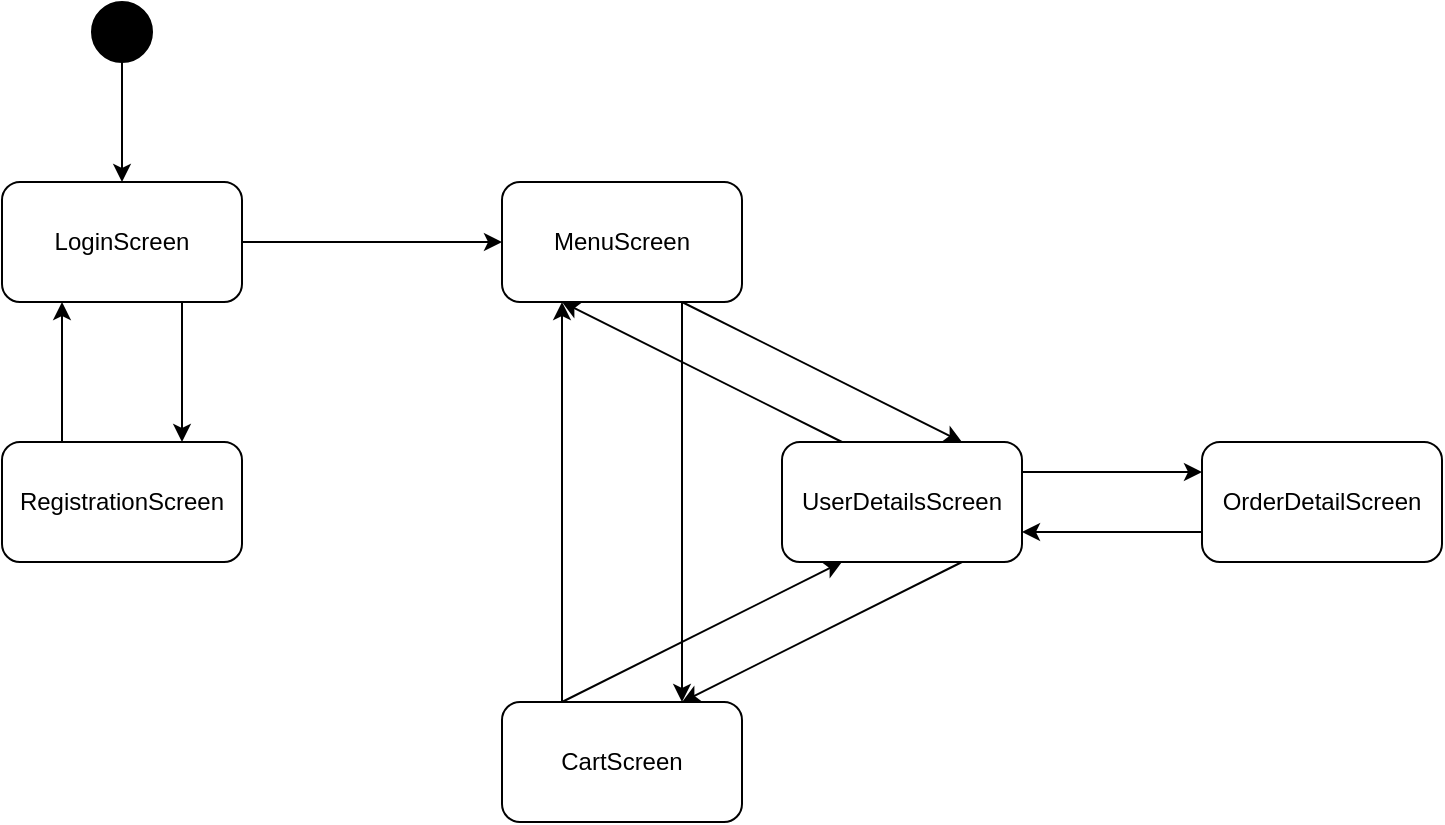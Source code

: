 <mxfile version="27.1.4">
  <diagram name="Page-1" id="A6XcXcvzrmiU3Mvwu2EP">
    <mxGraphModel dx="1042" dy="563" grid="1" gridSize="10" guides="1" tooltips="1" connect="1" arrows="1" fold="1" page="1" pageScale="1" pageWidth="850" pageHeight="1100" math="0" shadow="0">
      <root>
        <mxCell id="0" />
        <mxCell id="1" parent="0" />
        <mxCell id="92x0XwQia1V_wu7XYbco-10" style="edgeStyle=orthogonalEdgeStyle;rounded=0;orthogonalLoop=1;jettySize=auto;html=1;exitX=0.25;exitY=0;exitDx=0;exitDy=0;entryX=0.25;entryY=1;entryDx=0;entryDy=0;" edge="1" parent="1" source="92x0XwQia1V_wu7XYbco-1" target="92x0XwQia1V_wu7XYbco-2">
          <mxGeometry relative="1" as="geometry" />
        </mxCell>
        <mxCell id="92x0XwQia1V_wu7XYbco-1" value="RegistrationScreen" style="rounded=1;whiteSpace=wrap;html=1;" vertex="1" parent="1">
          <mxGeometry x="60" y="360" width="120" height="60" as="geometry" />
        </mxCell>
        <mxCell id="92x0XwQia1V_wu7XYbco-9" style="edgeStyle=orthogonalEdgeStyle;rounded=0;orthogonalLoop=1;jettySize=auto;html=1;exitX=0.75;exitY=1;exitDx=0;exitDy=0;entryX=0.75;entryY=0;entryDx=0;entryDy=0;" edge="1" parent="1" source="92x0XwQia1V_wu7XYbco-2" target="92x0XwQia1V_wu7XYbco-1">
          <mxGeometry relative="1" as="geometry" />
        </mxCell>
        <mxCell id="92x0XwQia1V_wu7XYbco-11" style="edgeStyle=orthogonalEdgeStyle;rounded=0;orthogonalLoop=1;jettySize=auto;html=1;exitX=1;exitY=0.5;exitDx=0;exitDy=0;entryX=0;entryY=0.5;entryDx=0;entryDy=0;" edge="1" parent="1" source="92x0XwQia1V_wu7XYbco-2" target="92x0XwQia1V_wu7XYbco-3">
          <mxGeometry relative="1" as="geometry" />
        </mxCell>
        <mxCell id="92x0XwQia1V_wu7XYbco-2" value="LoginScreen" style="rounded=1;whiteSpace=wrap;html=1;" vertex="1" parent="1">
          <mxGeometry x="60" y="230" width="120" height="60" as="geometry" />
        </mxCell>
        <mxCell id="92x0XwQia1V_wu7XYbco-12" style="rounded=0;orthogonalLoop=1;jettySize=auto;html=1;exitX=0.75;exitY=1;exitDx=0;exitDy=0;entryX=0.75;entryY=0;entryDx=0;entryDy=0;" edge="1" parent="1" source="92x0XwQia1V_wu7XYbco-3" target="92x0XwQia1V_wu7XYbco-4">
          <mxGeometry relative="1" as="geometry" />
        </mxCell>
        <mxCell id="92x0XwQia1V_wu7XYbco-14" style="edgeStyle=orthogonalEdgeStyle;rounded=0;orthogonalLoop=1;jettySize=auto;html=1;exitX=0.75;exitY=1;exitDx=0;exitDy=0;entryX=0.75;entryY=0;entryDx=0;entryDy=0;" edge="1" parent="1" source="92x0XwQia1V_wu7XYbco-3" target="92x0XwQia1V_wu7XYbco-5">
          <mxGeometry relative="1" as="geometry" />
        </mxCell>
        <mxCell id="92x0XwQia1V_wu7XYbco-3" value="MenuScreen" style="rounded=1;whiteSpace=wrap;html=1;" vertex="1" parent="1">
          <mxGeometry x="310" y="230" width="120" height="60" as="geometry" />
        </mxCell>
        <mxCell id="92x0XwQia1V_wu7XYbco-13" style="rounded=0;orthogonalLoop=1;jettySize=auto;html=1;exitX=0.25;exitY=0;exitDx=0;exitDy=0;entryX=0.25;entryY=1;entryDx=0;entryDy=0;" edge="1" parent="1" source="92x0XwQia1V_wu7XYbco-4" target="92x0XwQia1V_wu7XYbco-3">
          <mxGeometry relative="1" as="geometry" />
        </mxCell>
        <mxCell id="92x0XwQia1V_wu7XYbco-16" style="rounded=0;orthogonalLoop=1;jettySize=auto;html=1;exitX=0.75;exitY=1;exitDx=0;exitDy=0;entryX=0.75;entryY=0;entryDx=0;entryDy=0;" edge="1" parent="1" source="92x0XwQia1V_wu7XYbco-4" target="92x0XwQia1V_wu7XYbco-5">
          <mxGeometry relative="1" as="geometry" />
        </mxCell>
        <mxCell id="92x0XwQia1V_wu7XYbco-18" style="edgeStyle=orthogonalEdgeStyle;rounded=0;orthogonalLoop=1;jettySize=auto;html=1;exitX=1;exitY=0.25;exitDx=0;exitDy=0;entryX=0;entryY=0.25;entryDx=0;entryDy=0;" edge="1" parent="1" source="92x0XwQia1V_wu7XYbco-4" target="92x0XwQia1V_wu7XYbco-6">
          <mxGeometry relative="1" as="geometry" />
        </mxCell>
        <mxCell id="92x0XwQia1V_wu7XYbco-4" value="UserDetailsScreen" style="rounded=1;whiteSpace=wrap;html=1;" vertex="1" parent="1">
          <mxGeometry x="450" y="360" width="120" height="60" as="geometry" />
        </mxCell>
        <mxCell id="92x0XwQia1V_wu7XYbco-15" style="edgeStyle=orthogonalEdgeStyle;rounded=0;orthogonalLoop=1;jettySize=auto;html=1;exitX=0.25;exitY=0;exitDx=0;exitDy=0;entryX=0.25;entryY=1;entryDx=0;entryDy=0;" edge="1" parent="1" source="92x0XwQia1V_wu7XYbco-5" target="92x0XwQia1V_wu7XYbco-3">
          <mxGeometry relative="1" as="geometry" />
        </mxCell>
        <mxCell id="92x0XwQia1V_wu7XYbco-17" style="rounded=0;orthogonalLoop=1;jettySize=auto;html=1;exitX=0.25;exitY=0;exitDx=0;exitDy=0;entryX=0.25;entryY=1;entryDx=0;entryDy=0;" edge="1" parent="1" source="92x0XwQia1V_wu7XYbco-5" target="92x0XwQia1V_wu7XYbco-4">
          <mxGeometry relative="1" as="geometry" />
        </mxCell>
        <mxCell id="92x0XwQia1V_wu7XYbco-5" value="CartScreen" style="rounded=1;whiteSpace=wrap;html=1;" vertex="1" parent="1">
          <mxGeometry x="310" y="490" width="120" height="60" as="geometry" />
        </mxCell>
        <mxCell id="92x0XwQia1V_wu7XYbco-19" style="edgeStyle=orthogonalEdgeStyle;rounded=0;orthogonalLoop=1;jettySize=auto;html=1;exitX=0;exitY=0.75;exitDx=0;exitDy=0;entryX=1;entryY=0.75;entryDx=0;entryDy=0;" edge="1" parent="1" source="92x0XwQia1V_wu7XYbco-6" target="92x0XwQia1V_wu7XYbco-4">
          <mxGeometry relative="1" as="geometry" />
        </mxCell>
        <mxCell id="92x0XwQia1V_wu7XYbco-6" value="OrderDetailScreen" style="rounded=1;whiteSpace=wrap;html=1;" vertex="1" parent="1">
          <mxGeometry x="660" y="360" width="120" height="60" as="geometry" />
        </mxCell>
        <mxCell id="92x0XwQia1V_wu7XYbco-8" style="edgeStyle=orthogonalEdgeStyle;rounded=0;orthogonalLoop=1;jettySize=auto;html=1;exitX=0.5;exitY=1;exitDx=0;exitDy=0;" edge="1" parent="1" source="92x0XwQia1V_wu7XYbco-7" target="92x0XwQia1V_wu7XYbco-2">
          <mxGeometry relative="1" as="geometry" />
        </mxCell>
        <mxCell id="92x0XwQia1V_wu7XYbco-7" value="" style="ellipse;whiteSpace=wrap;html=1;aspect=fixed;fillColor=#000000;" vertex="1" parent="1">
          <mxGeometry x="105" y="140" width="30" height="30" as="geometry" />
        </mxCell>
      </root>
    </mxGraphModel>
  </diagram>
</mxfile>
